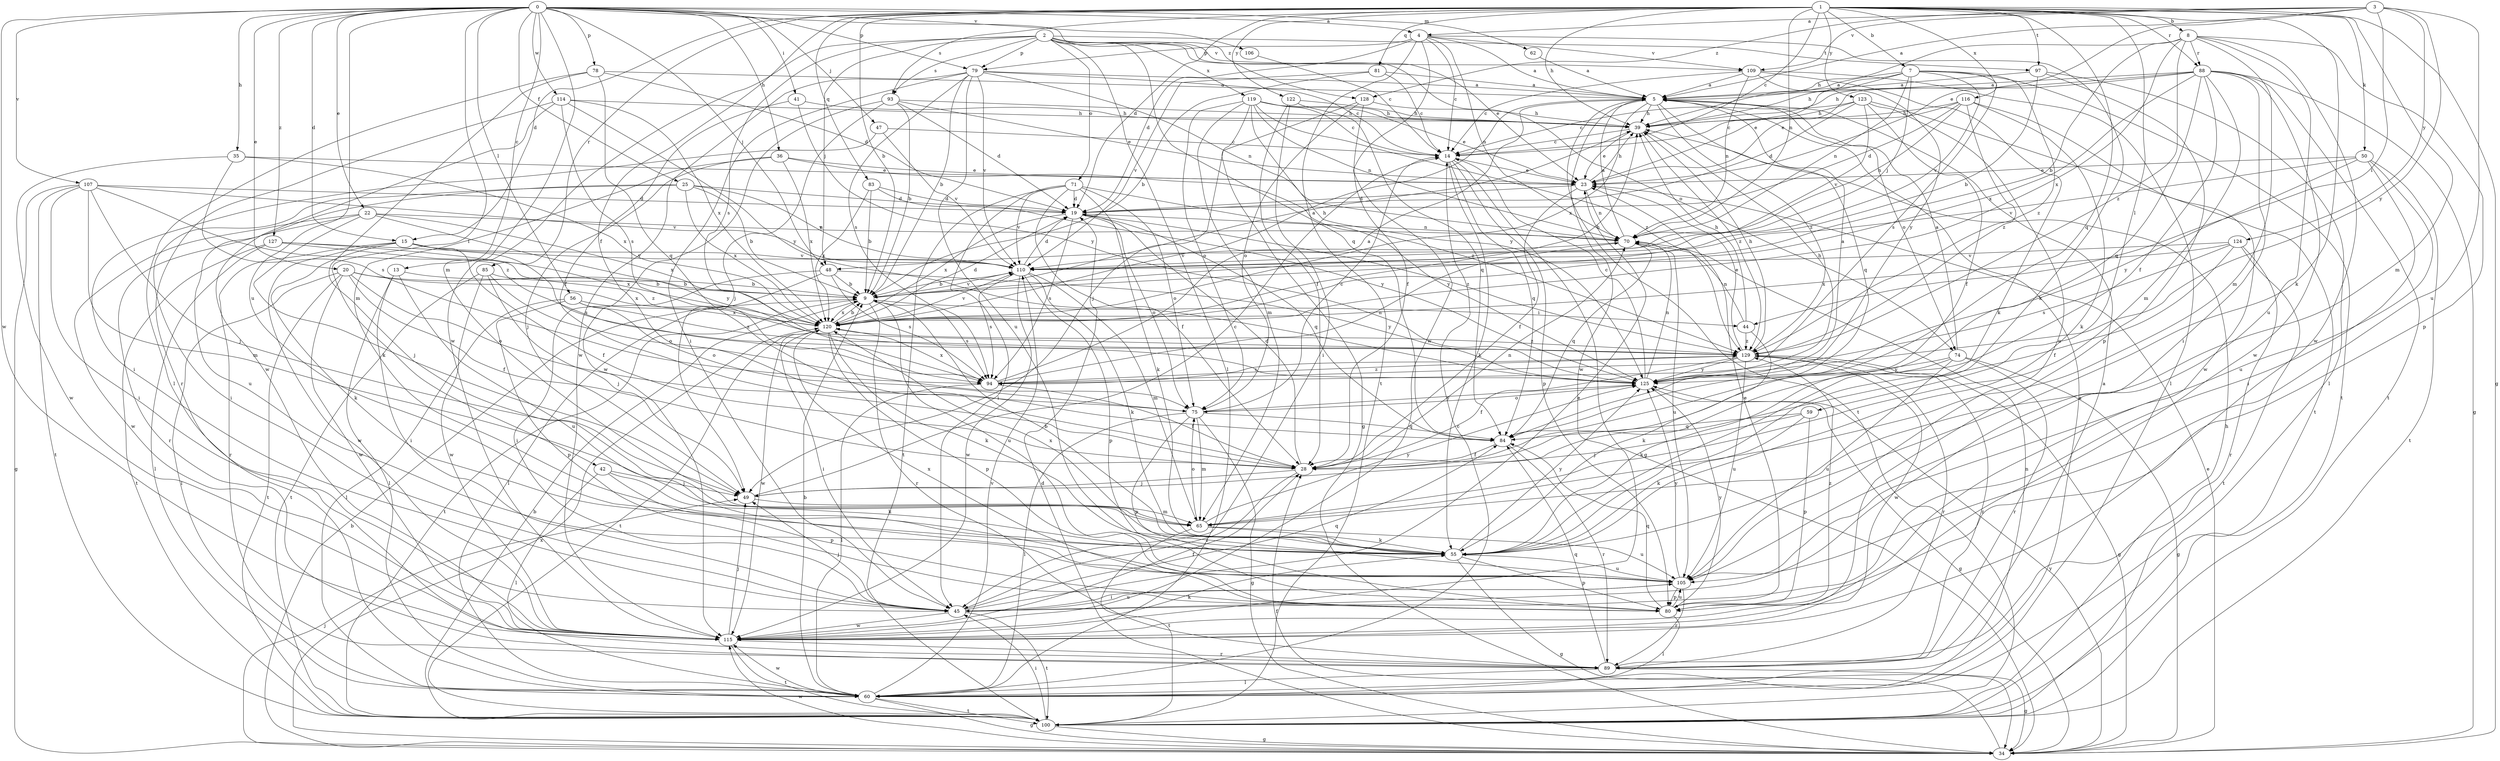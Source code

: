 strict digraph  {
0;
1;
2;
3;
4;
5;
7;
8;
9;
13;
14;
15;
19;
20;
22;
23;
25;
28;
34;
35;
36;
39;
41;
42;
44;
45;
47;
48;
49;
50;
55;
56;
59;
60;
62;
65;
70;
71;
74;
75;
78;
79;
80;
81;
83;
84;
85;
88;
89;
93;
94;
97;
100;
105;
106;
107;
109;
110;
114;
115;
116;
119;
120;
122;
123;
124;
125;
127;
128;
129;
0 -> 4  [label=a];
0 -> 13  [label=c];
0 -> 15  [label=d];
0 -> 20  [label=e];
0 -> 22  [label=e];
0 -> 25  [label=f];
0 -> 35  [label=h];
0 -> 36  [label=h];
0 -> 41  [label=i];
0 -> 42  [label=i];
0 -> 47  [label=j];
0 -> 48  [label=j];
0 -> 56  [label=l];
0 -> 62  [label=m];
0 -> 65  [label=m];
0 -> 78  [label=p];
0 -> 79  [label=p];
0 -> 105  [label=u];
0 -> 106  [label=v];
0 -> 107  [label=v];
0 -> 114  [label=w];
0 -> 115  [label=w];
0 -> 127  [label=z];
0 -> 128  [label=z];
1 -> 7  [label=b];
1 -> 8  [label=b];
1 -> 9  [label=b];
1 -> 14  [label=c];
1 -> 15  [label=d];
1 -> 19  [label=d];
1 -> 28  [label=f];
1 -> 34  [label=g];
1 -> 39  [label=h];
1 -> 50  [label=k];
1 -> 55  [label=k];
1 -> 59  [label=l];
1 -> 65  [label=m];
1 -> 70  [label=n];
1 -> 81  [label=q];
1 -> 83  [label=q];
1 -> 84  [label=q];
1 -> 85  [label=r];
1 -> 88  [label=r];
1 -> 93  [label=s];
1 -> 97  [label=t];
1 -> 116  [label=x];
1 -> 122  [label=y];
1 -> 123  [label=y];
2 -> 23  [label=e];
2 -> 48  [label=j];
2 -> 60  [label=l];
2 -> 71  [label=o];
2 -> 74  [label=o];
2 -> 79  [label=p];
2 -> 84  [label=q];
2 -> 93  [label=s];
2 -> 94  [label=s];
2 -> 97  [label=t];
2 -> 109  [label=v];
2 -> 115  [label=w];
2 -> 119  [label=x];
3 -> 4  [label=a];
3 -> 5  [label=a];
3 -> 23  [label=e];
3 -> 44  [label=i];
3 -> 105  [label=u];
3 -> 109  [label=v];
3 -> 124  [label=y];
3 -> 125  [label=y];
3 -> 128  [label=z];
4 -> 5  [label=a];
4 -> 14  [label=c];
4 -> 19  [label=d];
4 -> 55  [label=k];
4 -> 70  [label=n];
4 -> 79  [label=p];
4 -> 100  [label=t];
4 -> 109  [label=v];
4 -> 115  [label=w];
5 -> 39  [label=h];
5 -> 74  [label=o];
5 -> 84  [label=q];
5 -> 100  [label=t];
5 -> 115  [label=w];
5 -> 120  [label=x];
5 -> 129  [label=z];
7 -> 5  [label=a];
7 -> 23  [label=e];
7 -> 39  [label=h];
7 -> 48  [label=j];
7 -> 70  [label=n];
7 -> 94  [label=s];
7 -> 100  [label=t];
7 -> 110  [label=v];
7 -> 129  [label=z];
8 -> 9  [label=b];
8 -> 39  [label=h];
8 -> 65  [label=m];
8 -> 80  [label=p];
8 -> 88  [label=r];
8 -> 105  [label=u];
8 -> 115  [label=w];
8 -> 120  [label=x];
8 -> 129  [label=z];
9 -> 39  [label=h];
9 -> 44  [label=i];
9 -> 89  [label=r];
9 -> 94  [label=s];
9 -> 100  [label=t];
9 -> 105  [label=u];
9 -> 110  [label=v];
9 -> 120  [label=x];
13 -> 9  [label=b];
13 -> 45  [label=i];
13 -> 60  [label=l];
13 -> 105  [label=u];
14 -> 23  [label=e];
14 -> 34  [label=g];
14 -> 55  [label=k];
14 -> 80  [label=p];
14 -> 84  [label=q];
15 -> 28  [label=f];
15 -> 55  [label=k];
15 -> 89  [label=r];
15 -> 94  [label=s];
15 -> 110  [label=v];
15 -> 115  [label=w];
19 -> 70  [label=n];
19 -> 75  [label=o];
19 -> 84  [label=q];
19 -> 94  [label=s];
19 -> 120  [label=x];
19 -> 129  [label=z];
20 -> 9  [label=b];
20 -> 28  [label=f];
20 -> 60  [label=l];
20 -> 75  [label=o];
20 -> 100  [label=t];
20 -> 115  [label=w];
20 -> 120  [label=x];
22 -> 49  [label=j];
22 -> 70  [label=n];
22 -> 89  [label=r];
22 -> 115  [label=w];
22 -> 120  [label=x];
22 -> 125  [label=y];
23 -> 19  [label=d];
23 -> 28  [label=f];
23 -> 39  [label=h];
23 -> 70  [label=n];
25 -> 9  [label=b];
25 -> 19  [label=d];
25 -> 45  [label=i];
25 -> 105  [label=u];
25 -> 110  [label=v];
25 -> 120  [label=x];
28 -> 19  [label=d];
28 -> 45  [label=i];
28 -> 49  [label=j];
28 -> 70  [label=n];
34 -> 9  [label=b];
34 -> 19  [label=d];
34 -> 23  [label=e];
34 -> 28  [label=f];
34 -> 49  [label=j];
34 -> 115  [label=w];
34 -> 120  [label=x];
34 -> 125  [label=y];
35 -> 23  [label=e];
35 -> 94  [label=s];
35 -> 115  [label=w];
35 -> 120  [label=x];
36 -> 23  [label=e];
36 -> 49  [label=j];
36 -> 55  [label=k];
36 -> 120  [label=x];
36 -> 129  [label=z];
39 -> 14  [label=c];
39 -> 23  [label=e];
39 -> 129  [label=z];
41 -> 28  [label=f];
41 -> 39  [label=h];
41 -> 125  [label=y];
42 -> 49  [label=j];
42 -> 55  [label=k];
42 -> 60  [label=l];
42 -> 80  [label=p];
44 -> 39  [label=h];
44 -> 55  [label=k];
44 -> 70  [label=n];
44 -> 129  [label=z];
45 -> 23  [label=e];
45 -> 49  [label=j];
45 -> 84  [label=q];
45 -> 100  [label=t];
45 -> 105  [label=u];
45 -> 115  [label=w];
47 -> 14  [label=c];
47 -> 45  [label=i];
47 -> 110  [label=v];
48 -> 9  [label=b];
48 -> 45  [label=i];
48 -> 60  [label=l];
48 -> 94  [label=s];
48 -> 125  [label=y];
49 -> 14  [label=c];
49 -> 65  [label=m];
50 -> 23  [label=e];
50 -> 45  [label=i];
50 -> 100  [label=t];
50 -> 105  [label=u];
50 -> 110  [label=v];
50 -> 125  [label=y];
55 -> 9  [label=b];
55 -> 34  [label=g];
55 -> 80  [label=p];
55 -> 105  [label=u];
55 -> 120  [label=x];
55 -> 125  [label=y];
56 -> 60  [label=l];
56 -> 75  [label=o];
56 -> 80  [label=p];
56 -> 120  [label=x];
56 -> 129  [label=z];
59 -> 49  [label=j];
59 -> 55  [label=k];
59 -> 80  [label=p];
59 -> 84  [label=q];
60 -> 5  [label=a];
60 -> 9  [label=b];
60 -> 14  [label=c];
60 -> 34  [label=g];
60 -> 70  [label=n];
60 -> 100  [label=t];
60 -> 110  [label=v];
60 -> 115  [label=w];
62 -> 5  [label=a];
65 -> 55  [label=k];
65 -> 75  [label=o];
65 -> 100  [label=t];
65 -> 105  [label=u];
65 -> 125  [label=y];
70 -> 5  [label=a];
70 -> 84  [label=q];
70 -> 105  [label=u];
70 -> 110  [label=v];
71 -> 19  [label=d];
71 -> 28  [label=f];
71 -> 45  [label=i];
71 -> 55  [label=k];
71 -> 75  [label=o];
71 -> 100  [label=t];
71 -> 110  [label=v];
71 -> 125  [label=y];
74 -> 5  [label=a];
74 -> 34  [label=g];
74 -> 55  [label=k];
74 -> 89  [label=r];
74 -> 105  [label=u];
74 -> 125  [label=y];
75 -> 14  [label=c];
75 -> 34  [label=g];
75 -> 60  [label=l];
75 -> 65  [label=m];
75 -> 80  [label=p];
75 -> 84  [label=q];
75 -> 125  [label=y];
78 -> 5  [label=a];
78 -> 19  [label=d];
78 -> 60  [label=l];
78 -> 65  [label=m];
78 -> 84  [label=q];
79 -> 5  [label=a];
79 -> 9  [label=b];
79 -> 14  [label=c];
79 -> 45  [label=i];
79 -> 70  [label=n];
79 -> 94  [label=s];
79 -> 105  [label=u];
79 -> 110  [label=v];
79 -> 115  [label=w];
80 -> 23  [label=e];
80 -> 60  [label=l];
80 -> 84  [label=q];
80 -> 105  [label=u];
80 -> 120  [label=x];
80 -> 125  [label=y];
80 -> 129  [label=z];
81 -> 5  [label=a];
81 -> 9  [label=b];
81 -> 14  [label=c];
81 -> 110  [label=v];
83 -> 9  [label=b];
83 -> 19  [label=d];
83 -> 120  [label=x];
83 -> 125  [label=y];
84 -> 28  [label=f];
84 -> 89  [label=r];
85 -> 9  [label=b];
85 -> 49  [label=j];
85 -> 75  [label=o];
85 -> 100  [label=t];
85 -> 115  [label=w];
88 -> 5  [label=a];
88 -> 23  [label=e];
88 -> 28  [label=f];
88 -> 34  [label=g];
88 -> 39  [label=h];
88 -> 45  [label=i];
88 -> 65  [label=m];
88 -> 84  [label=q];
88 -> 100  [label=t];
88 -> 115  [label=w];
88 -> 120  [label=x];
89 -> 5  [label=a];
89 -> 34  [label=g];
89 -> 60  [label=l];
89 -> 84  [label=q];
89 -> 129  [label=z];
93 -> 9  [label=b];
93 -> 19  [label=d];
93 -> 23  [label=e];
93 -> 39  [label=h];
93 -> 49  [label=j];
93 -> 115  [label=w];
94 -> 5  [label=a];
94 -> 28  [label=f];
94 -> 60  [label=l];
94 -> 70  [label=n];
94 -> 120  [label=x];
94 -> 129  [label=z];
97 -> 5  [label=a];
97 -> 9  [label=b];
97 -> 60  [label=l];
97 -> 80  [label=p];
100 -> 9  [label=b];
100 -> 34  [label=g];
100 -> 39  [label=h];
100 -> 45  [label=i];
105 -> 45  [label=i];
105 -> 80  [label=p];
105 -> 89  [label=r];
105 -> 125  [label=y];
106 -> 14  [label=c];
107 -> 19  [label=d];
107 -> 34  [label=g];
107 -> 45  [label=i];
107 -> 49  [label=j];
107 -> 65  [label=m];
107 -> 100  [label=t];
107 -> 110  [label=v];
107 -> 129  [label=z];
109 -> 5  [label=a];
109 -> 14  [label=c];
109 -> 55  [label=k];
109 -> 60  [label=l];
109 -> 70  [label=n];
109 -> 125  [label=y];
110 -> 9  [label=b];
110 -> 19  [label=d];
110 -> 55  [label=k];
110 -> 65  [label=m];
110 -> 80  [label=p];
110 -> 94  [label=s];
110 -> 115  [label=w];
114 -> 39  [label=h];
114 -> 89  [label=r];
114 -> 94  [label=s];
114 -> 115  [label=w];
114 -> 120  [label=x];
114 -> 125  [label=y];
115 -> 28  [label=f];
115 -> 49  [label=j];
115 -> 55  [label=k];
115 -> 89  [label=r];
115 -> 100  [label=t];
116 -> 14  [label=c];
116 -> 19  [label=d];
116 -> 39  [label=h];
116 -> 55  [label=k];
116 -> 70  [label=n];
116 -> 115  [label=w];
116 -> 129  [label=z];
119 -> 14  [label=c];
119 -> 23  [label=e];
119 -> 34  [label=g];
119 -> 39  [label=h];
119 -> 65  [label=m];
119 -> 70  [label=n];
119 -> 75  [label=o];
119 -> 125  [label=y];
119 -> 129  [label=z];
120 -> 5  [label=a];
120 -> 9  [label=b];
120 -> 19  [label=d];
120 -> 39  [label=h];
120 -> 45  [label=i];
120 -> 55  [label=k];
120 -> 80  [label=p];
120 -> 100  [label=t];
120 -> 110  [label=v];
120 -> 115  [label=w];
120 -> 129  [label=z];
122 -> 28  [label=f];
122 -> 39  [label=h];
122 -> 45  [label=i];
122 -> 84  [label=q];
123 -> 14  [label=c];
123 -> 19  [label=d];
123 -> 28  [label=f];
123 -> 39  [label=h];
123 -> 100  [label=t];
123 -> 105  [label=u];
123 -> 110  [label=v];
124 -> 28  [label=f];
124 -> 89  [label=r];
124 -> 94  [label=s];
124 -> 100  [label=t];
124 -> 110  [label=v];
124 -> 120  [label=x];
125 -> 5  [label=a];
125 -> 14  [label=c];
125 -> 34  [label=g];
125 -> 39  [label=h];
125 -> 70  [label=n];
125 -> 75  [label=o];
127 -> 60  [label=l];
127 -> 100  [label=t];
127 -> 110  [label=v];
127 -> 120  [label=x];
127 -> 129  [label=z];
128 -> 28  [label=f];
128 -> 39  [label=h];
128 -> 49  [label=j];
128 -> 75  [label=o];
129 -> 23  [label=e];
129 -> 28  [label=f];
129 -> 34  [label=g];
129 -> 39  [label=h];
129 -> 89  [label=r];
129 -> 94  [label=s];
129 -> 105  [label=u];
129 -> 115  [label=w];
129 -> 125  [label=y];
}
